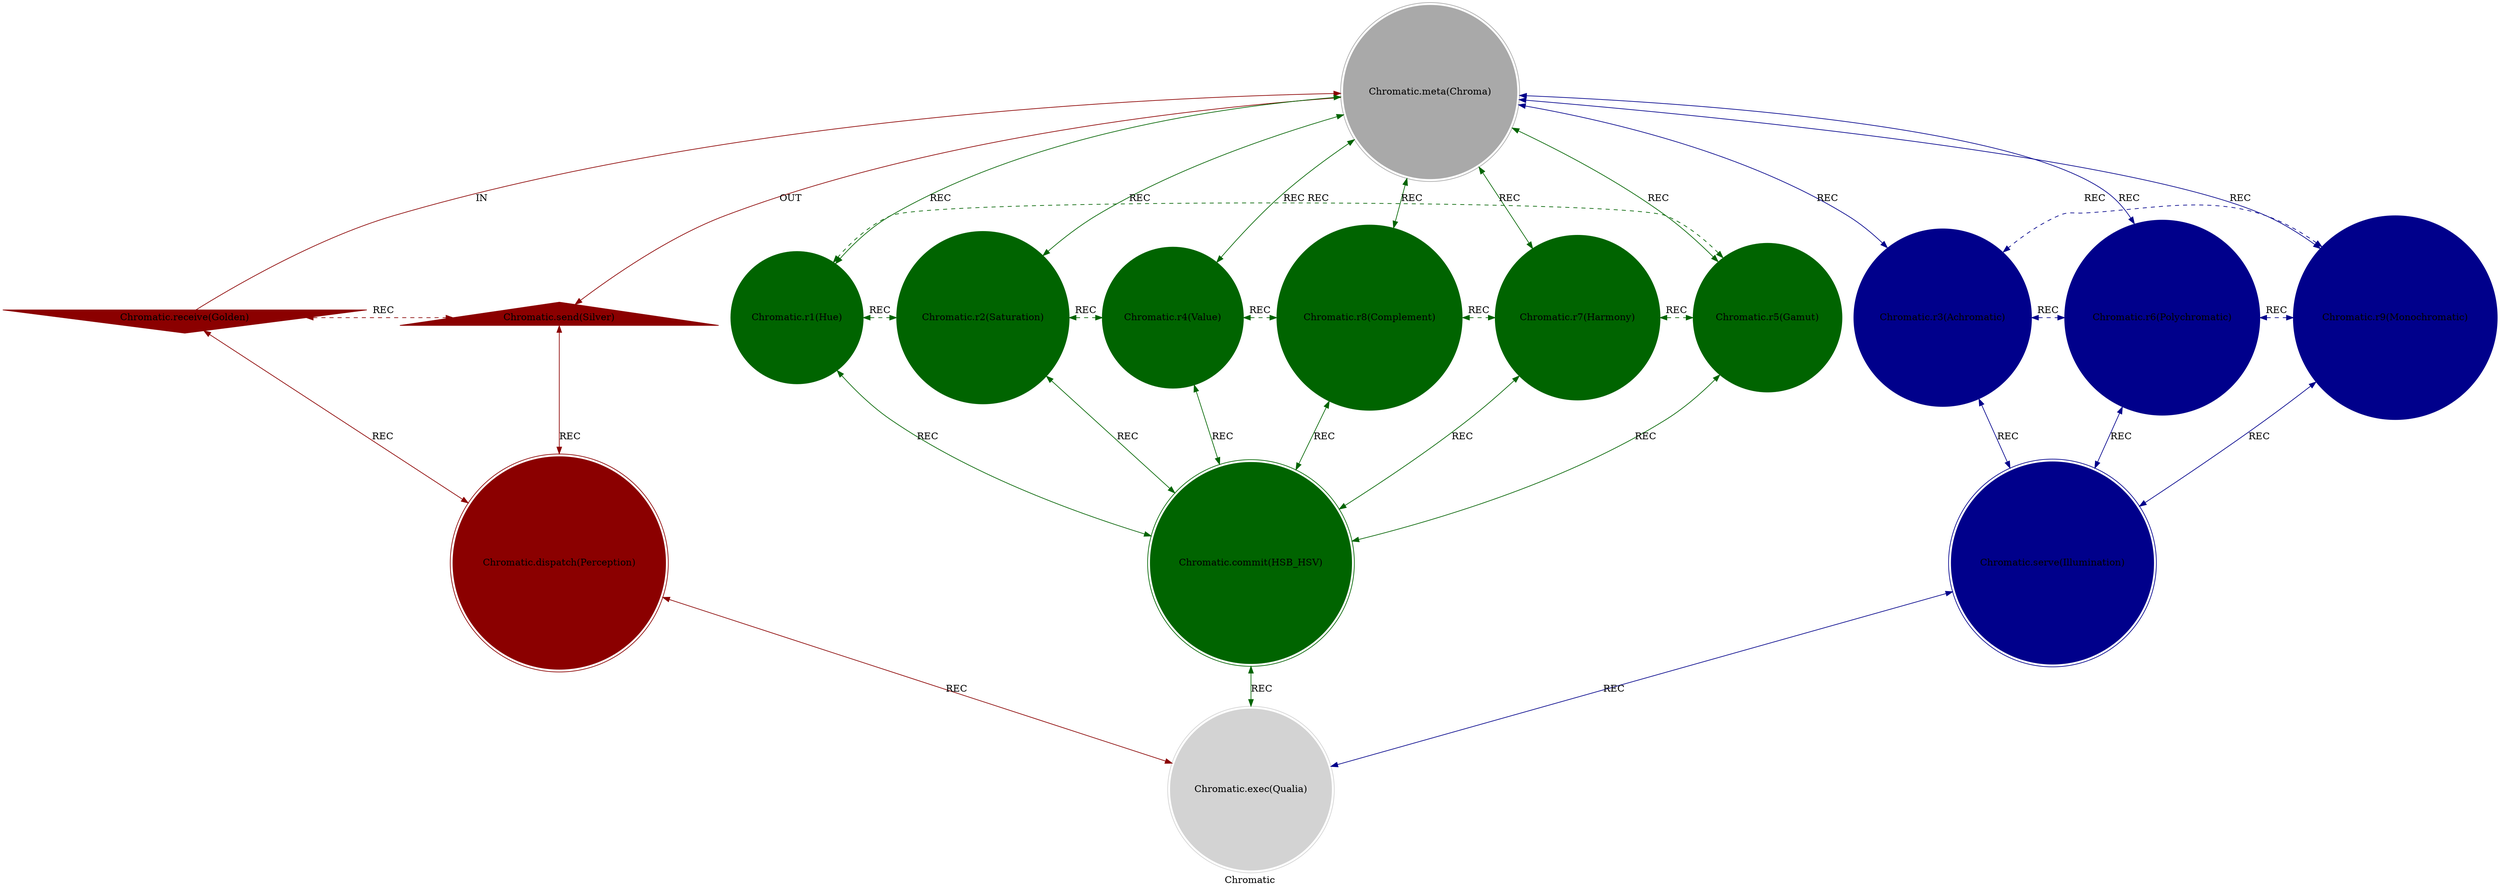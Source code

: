 strict digraph ChromaticFactor {
    style = filled;
    color = lightgray;
    node [shape = circle; style = filled; color = lightgreen;];
    edge [color = darkgray;];
    label = "Chromatic";
    comment = "The qualitative dimension of reality. Governs the perception, emission, and interaction of qualities through the logic of hue, saturation, and value.";
    
    cilang_a_t [label = "Chromatic.receive(Golden)";comment = "Potential: The source of pure, unmodulated value and luminance—the potential for all brilliance and warmth.";shape = invtriangle;color = darkred;];
    cilang_0_t [label = "Chromatic.meta(Chroma)";comment = "Abstract: The invariant essence of chromaticity itself—the principle of qualitative difference.";shape = doublecircle;color = darkgray;];
    cilang_b_t [label = "Chromatic.send(Silver)";comment = "Manifest: The reflected, modulated, and contextualized quality—the actual perceived color in a specific environment.";shape = triangle;color = darkred;];
    cilang_1_t [label = "Chromatic.r1(Hue)";comment = "Initiation: The fundamental spectral identity—the pure wavelength or primary quality that defines a color's core nature.";color = darkgreen;];
    cilang_2_t [label = "Chromatic.r2(Saturation)";comment = "Response: The intensity or purity of the Hue—its vibrancy versus dilution with achromatic light.";color = darkgreen;];
    cilang_4_t [label = "Chromatic.r4(Value)";comment = "Integration: The overall lightness or brightness—the luminous intensity of the color.";color = darkgreen;];
    cilang_8_t [label = "Chromatic.r8(Complement)";comment = "Reflection: The opposing hue that, when mixed, produces achromatic gray—the necessary contrast for definition.";color = darkgreen;];
    cilang_7_t [label = "Chromatic.r7(Harmony)";comment = "Consolidation: The pleasing or stable relationship between multiple hues, based on their geometric arrangement on the color wheel.";color = darkgreen;];
    cilang_5_t [label = "Chromatic.r5(Gamut)";comment = "Propagation: The reproducible range of colors available in a given context (a device, a medium, a perception).";color = darkgreen;];
    cilang_3_t [label = "Chromatic.r3(Achromatic)";comment = "Thesis: The realm of pure value and form—zero hue, where structure is revealed without chromatic distraction.";color = darkblue;];
    cilang_6_t [label = "Chromatic.r6(Polychromatic)";comment = "Antithesis: The chaotic potential of the full spectrum—maximum hue diversity before organization.";color = darkblue;];
    cilang_9_t [label = "Chromatic.r9(Monochromatic)";comment = "Synthesis: The ordered expression of a single hue domain—coherent qualitative identity across variations in saturation and value.";color = darkblue;];
    cilang_c_t [label = "Chromatic.dispatch(Perception)";comment = "Why-Who: The act of qualitative discernment—the biological, psychological, or instrumental process that interprets wavelengths as color.";shape = doublecircle;color = darkred;];
    cilang_d_t [label = "Chromatic.commit(HSB_HSV)";comment = "What-How: The unified color model—the cylindrical-coordinate representation of Hue, Saturation, and Value/Brightness as the method for defining any color.";shape = doublecircle;color = darkgreen;];
    cilang_e_t [label = "Chromatic.serve(Illumination)";comment = "When-Where: The contextual lighting and environment that determines how a color is rendered and perceived.";shape = doublecircle;color = darkblue;];
    cilang_f_t [label = "Chromatic.exec(Qualia)";comment = "Which-Closure: The final, subjective experience of a specific color—the 'redness of red' as a realized, ineffable quality.";shape = doublecircle;color = lightgray;];
    
    cilang_a_t -> cilang_0_t [label = "IN"; comment = "The potential for brilliance (Golden) flows into the essence of Chroma."; color = darkred; constraint = false;];
    cilang_0_t -> cilang_b_t [label = "OUT"; comment = "The essence of Chroma is expressed as contextualized quality (Silver)."; color = darkred;];
    cilang_a_t -> cilang_c_t [label = "REC"; comment = "Potential quality is given meaning through the act of Perception."; color = darkred; dir = both;];
    cilang_b_t -> cilang_c_t [label = "REC"; comment = "Manifest quality provides the raw data for Perception."; color = darkred; dir = both;];
    cilang_a_t -> cilang_b_t [label = "REC"; comment = "The fundamental alchemy of turning potential light (Gold) into perceived value (Silver)."; color = darkred; dir = both; style = dashed; constraint = false;];
    
    cilang_0_t -> cilang_1_t [label = "REC"; comment = "Chroma is fundamentally characterized by Hue."; color = darkgreen; dir = both;];
    cilang_0_t -> cilang_2_t [label = "REC"; comment = "Chroma is characterized by its intensity (Saturation)."; color = darkgreen; dir = both;];
    cilang_0_t -> cilang_4_t [label = "REC"; comment = "Chroma exists at a certain luminance (Value)."; color = darkgreen; dir = both;];
    cilang_0_t -> cilang_8_t [label = "REC"; comment = "Chroma is defined in relation to its Complement."; color = darkgreen; dir = both;];
    cilang_0_t -> cilang_7_t [label = "REC"; comment = "Chroma finds stability and meaning in Harmony."; color = darkgreen; dir = both;];
    cilang_0_t -> cilang_5_t [label = "REC"; comment = "Chroma operates within a reproducible range (Gamut)."; color = darkgreen; dir = both;];
    
    cilang_1_t -> cilang_2_t [label = "REC"; comment = "A Hue's identity is sharpened or muted by its Saturation."; color = darkgreen; dir = both; style = dashed; constraint = false;];
    cilang_2_t -> cilang_4_t [label = "REC"; comment = "Saturation and Value interact to define the color's perceived intensity and lightness."; color = darkgreen; dir = both; style = dashed; constraint = false;];
    cilang_4_t -> cilang_8_t [label = "REC"; comment = "A color's Value affects the perception of its Complement."; color = darkgreen; dir = both; style = dashed; constraint = false;];
    cilang_8_t -> cilang_7_t [label = "REC"; comment = "Complementary colors are the foundation of many forms of Harmony."; color = darkgreen; dir = both; style = dashed; constraint = false;];
    cilang_7_t -> cilang_5_t [label = "REC"; comment = "Harmonious color relationships are constrained by the available Gamut."; color = darkgreen; dir = both; style = dashed; constraint = false;];
    cilang_5_t -> cilang_1_t [label = "REC"; comment = "The Gamut defines the range of possible Hues."; color = darkgreen; dir = both; style = dashed; constraint = false;];
    
    cilang_1_t -> cilang_d_t [label = "REC"; comment = "Hue is the angular component of the HSB/HSV model."; color = darkgreen; dir = both;];
    cilang_2_t -> cilang_d_t [label = "REC"; comment = "Saturation is the radial component of the HSB/HSV model."; color = darkgreen; dir = both;];
    cilang_4_t -> cilang_d_t [label = "REC"; comment = "Value/Brightness is the axial component of the HSB/HSV model."; color = darkgreen; dir = both;];
    cilang_8_t -> cilang_d_t [label = "REC"; comment = "Complements are geometrically opposite in the HSB/HSV cylinder."; color = darkgreen; dir = both;];
    cilang_7_t -> cilang_d_t [label = "REC"; comment = "Harmonies are specific geometric arrangements in the HSB/HSV space."; color = darkgreen; dir = both;];
    cilang_5_t -> cilang_d_t [label = "REC"; comment = "The Gamut is a volume within the HSB/HSV space."; color = darkgreen; dir = both;];
    
    cilang_0_t -> cilang_3_t [label = "REC"; comment = "Chroma contains the potential for its own absence (Achromatic)."; color = darkblue; dir = both;];
    cilang_0_t -> cilang_6_t [label = "REC"; comment = "Chroma contains the potential for its maximum expression (Polychromatic)."; color = darkblue; dir = both;];
    cilang_0_t -> cilang_9_t [label = "REC"; comment = "Chroma finds a balanced midpoint (Monochromatic)."; color = darkblue; dir = both;];
    
    cilang_3_t -> cilang_e_t [label = "REC"; comment = "Achromatic qualities are highly dependent on Illumination."; color = darkblue; dir = both;];
    cilang_6_t -> cilang_e_t [label = "REC"; comment = "Polychromatic scenes create complex interactions with Illumination."; color = darkblue; dir = both;];
    cilang_9_t -> cilang_e_t [label = "REC"; comment = "Monochromatic is often defined as the neutral point under a given Illumination."; color = darkblue; dir = both;];
    
    cilang_3_t -> cilang_6_t [label = "REC"; comment = "Achromatic purity is defined against Polychromatic chaos."; color = darkblue; dir = both; style = dashed; constraint = false;];
    cilang_6_t -> cilang_9_t [label = "REC"; comment = "Polychromatic chaos finds order and expression through Monochromatic focus."; color = darkblue; dir = both; style = dashed; constraint = false;];
    cilang_9_t -> cilang_3_t [label = "REC"; comment = "Monochromatic coherence approaches the structural clarity of the Achromatic in its unity."; color = darkblue; dir = both; style = dashed; constraint = false;];
    
    cilang_c_t -> cilang_f_t [label = "REC"; comment = "Perception is the gateway to the final experience of Qualia."; color = darkred; dir = both;];
    cilang_d_t -> cilang_f_t [label = "REC"; comment = "The HSB/HSV model provides the parameters that define a specific Qualia."; color = darkgreen; dir = both;];
    cilang_e_t -> cilang_f_t [label = "REC"; comment = "Illumination sets the stage upon which Qualia is experienced."; color = darkblue; dir = both;];
}